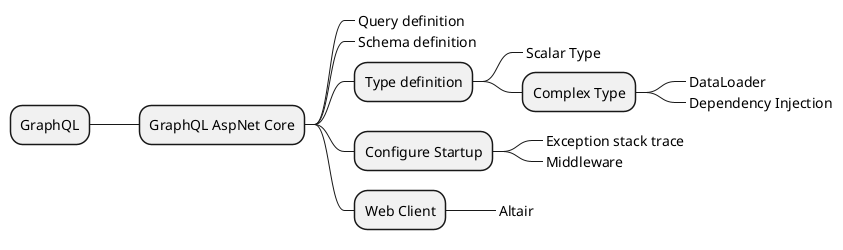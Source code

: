 @startmindmap
* GraphQL

** GraphQL AspNet Core

***_ Query definition 
***_ Schema definition

*** Type definition

****_ Scalar Type
**** Complex Type
*****_ DataLoader
*****_ Dependency Injection

*** Configure Startup

****_ Exception stack trace
****_ Middleware

*** Web Client

****_ Altair
@endmindmap